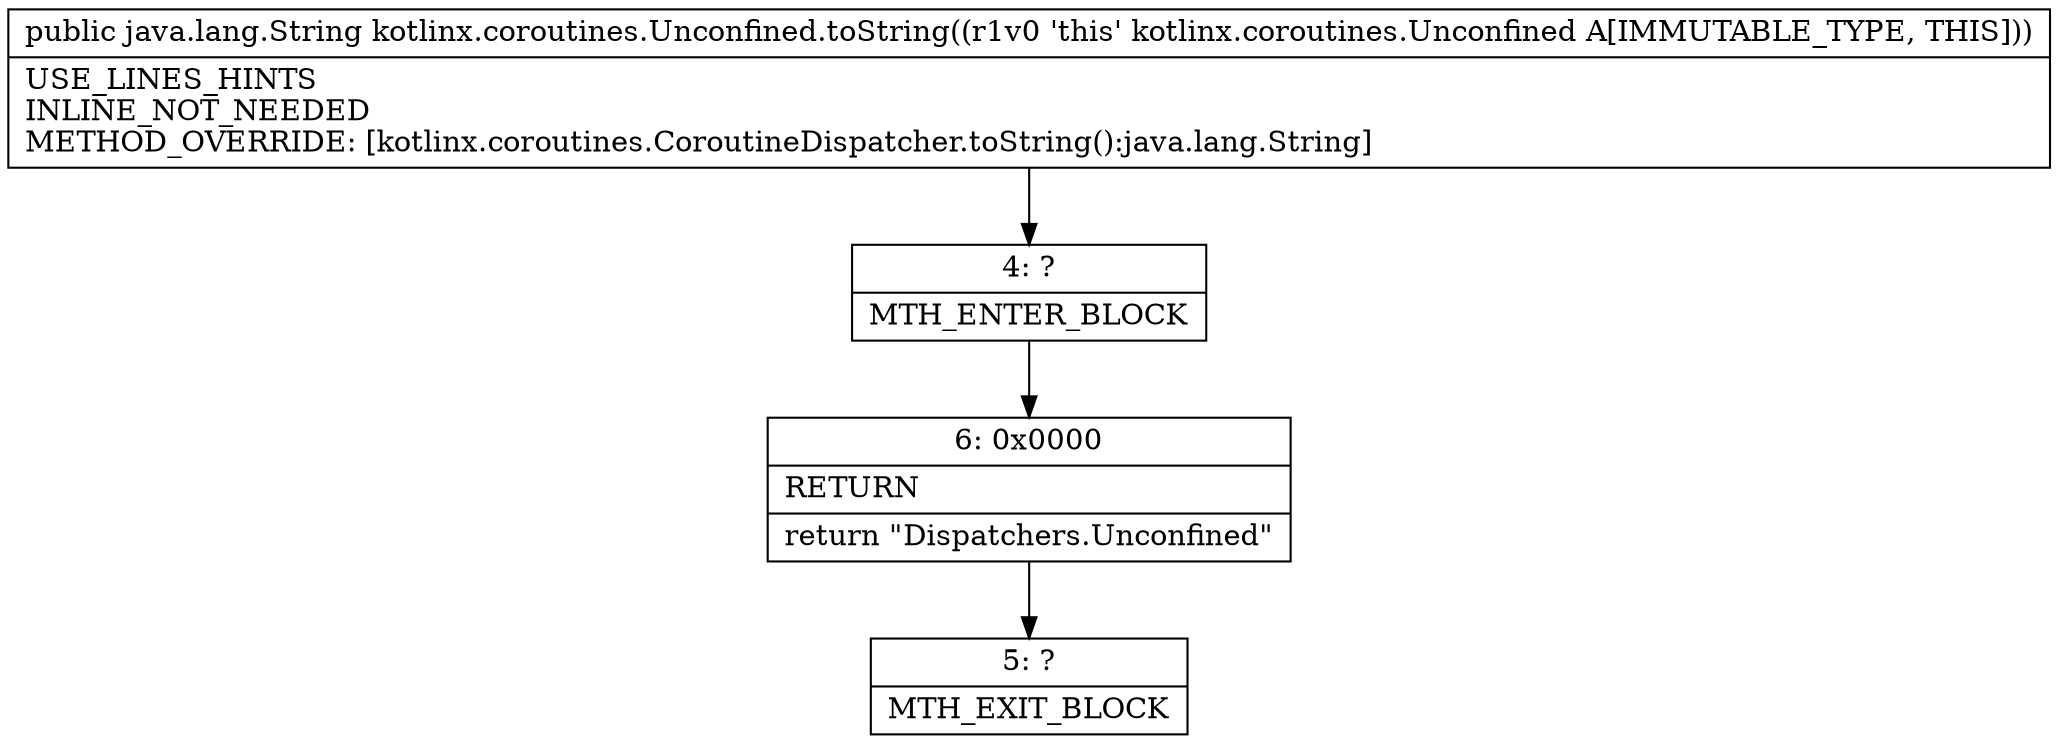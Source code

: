 digraph "CFG forkotlinx.coroutines.Unconfined.toString()Ljava\/lang\/String;" {
Node_4 [shape=record,label="{4\:\ ?|MTH_ENTER_BLOCK\l}"];
Node_6 [shape=record,label="{6\:\ 0x0000|RETURN\l|return \"Dispatchers.Unconfined\"\l}"];
Node_5 [shape=record,label="{5\:\ ?|MTH_EXIT_BLOCK\l}"];
MethodNode[shape=record,label="{public java.lang.String kotlinx.coroutines.Unconfined.toString((r1v0 'this' kotlinx.coroutines.Unconfined A[IMMUTABLE_TYPE, THIS]))  | USE_LINES_HINTS\lINLINE_NOT_NEEDED\lMETHOD_OVERRIDE: [kotlinx.coroutines.CoroutineDispatcher.toString():java.lang.String]\l}"];
MethodNode -> Node_4;Node_4 -> Node_6;
Node_6 -> Node_5;
}

